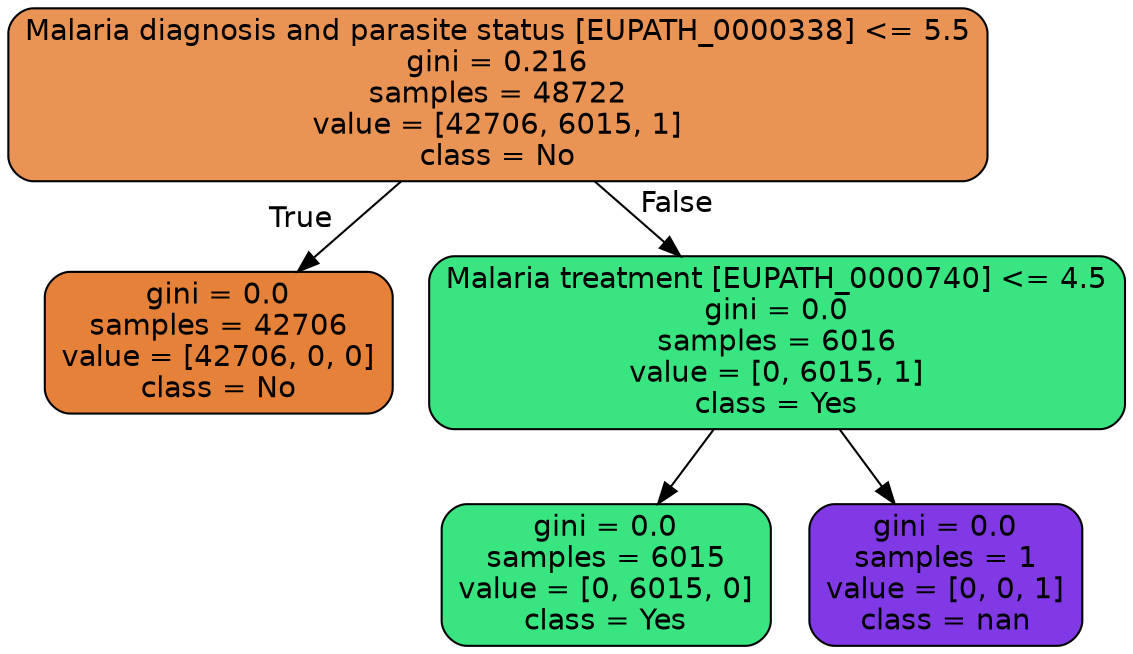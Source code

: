 digraph Tree {
node [shape=box, style="filled, rounded", color="black", fontname=helvetica] ;
edge [fontname=helvetica] ;
0 [label="Malaria diagnosis and parasite status [EUPATH_0000338] <= 5.5\ngini = 0.216\nsamples = 48722\nvalue = [42706, 6015, 1]\nclass = No", fillcolor="#e99355"] ;
1 [label="gini = 0.0\nsamples = 42706\nvalue = [42706, 0, 0]\nclass = No", fillcolor="#e58139"] ;
0 -> 1 [labeldistance=2.5, labelangle=45, headlabel="True"] ;
2 [label="Malaria treatment [EUPATH_0000740] <= 4.5\ngini = 0.0\nsamples = 6016\nvalue = [0, 6015, 1]\nclass = Yes", fillcolor="#39e581"] ;
0 -> 2 [labeldistance=2.5, labelangle=-45, headlabel="False"] ;
3 [label="gini = 0.0\nsamples = 6015\nvalue = [0, 6015, 0]\nclass = Yes", fillcolor="#39e581"] ;
2 -> 3 ;
4 [label="gini = 0.0\nsamples = 1\nvalue = [0, 0, 1]\nclass = nan", fillcolor="#8139e5"] ;
2 -> 4 ;
}